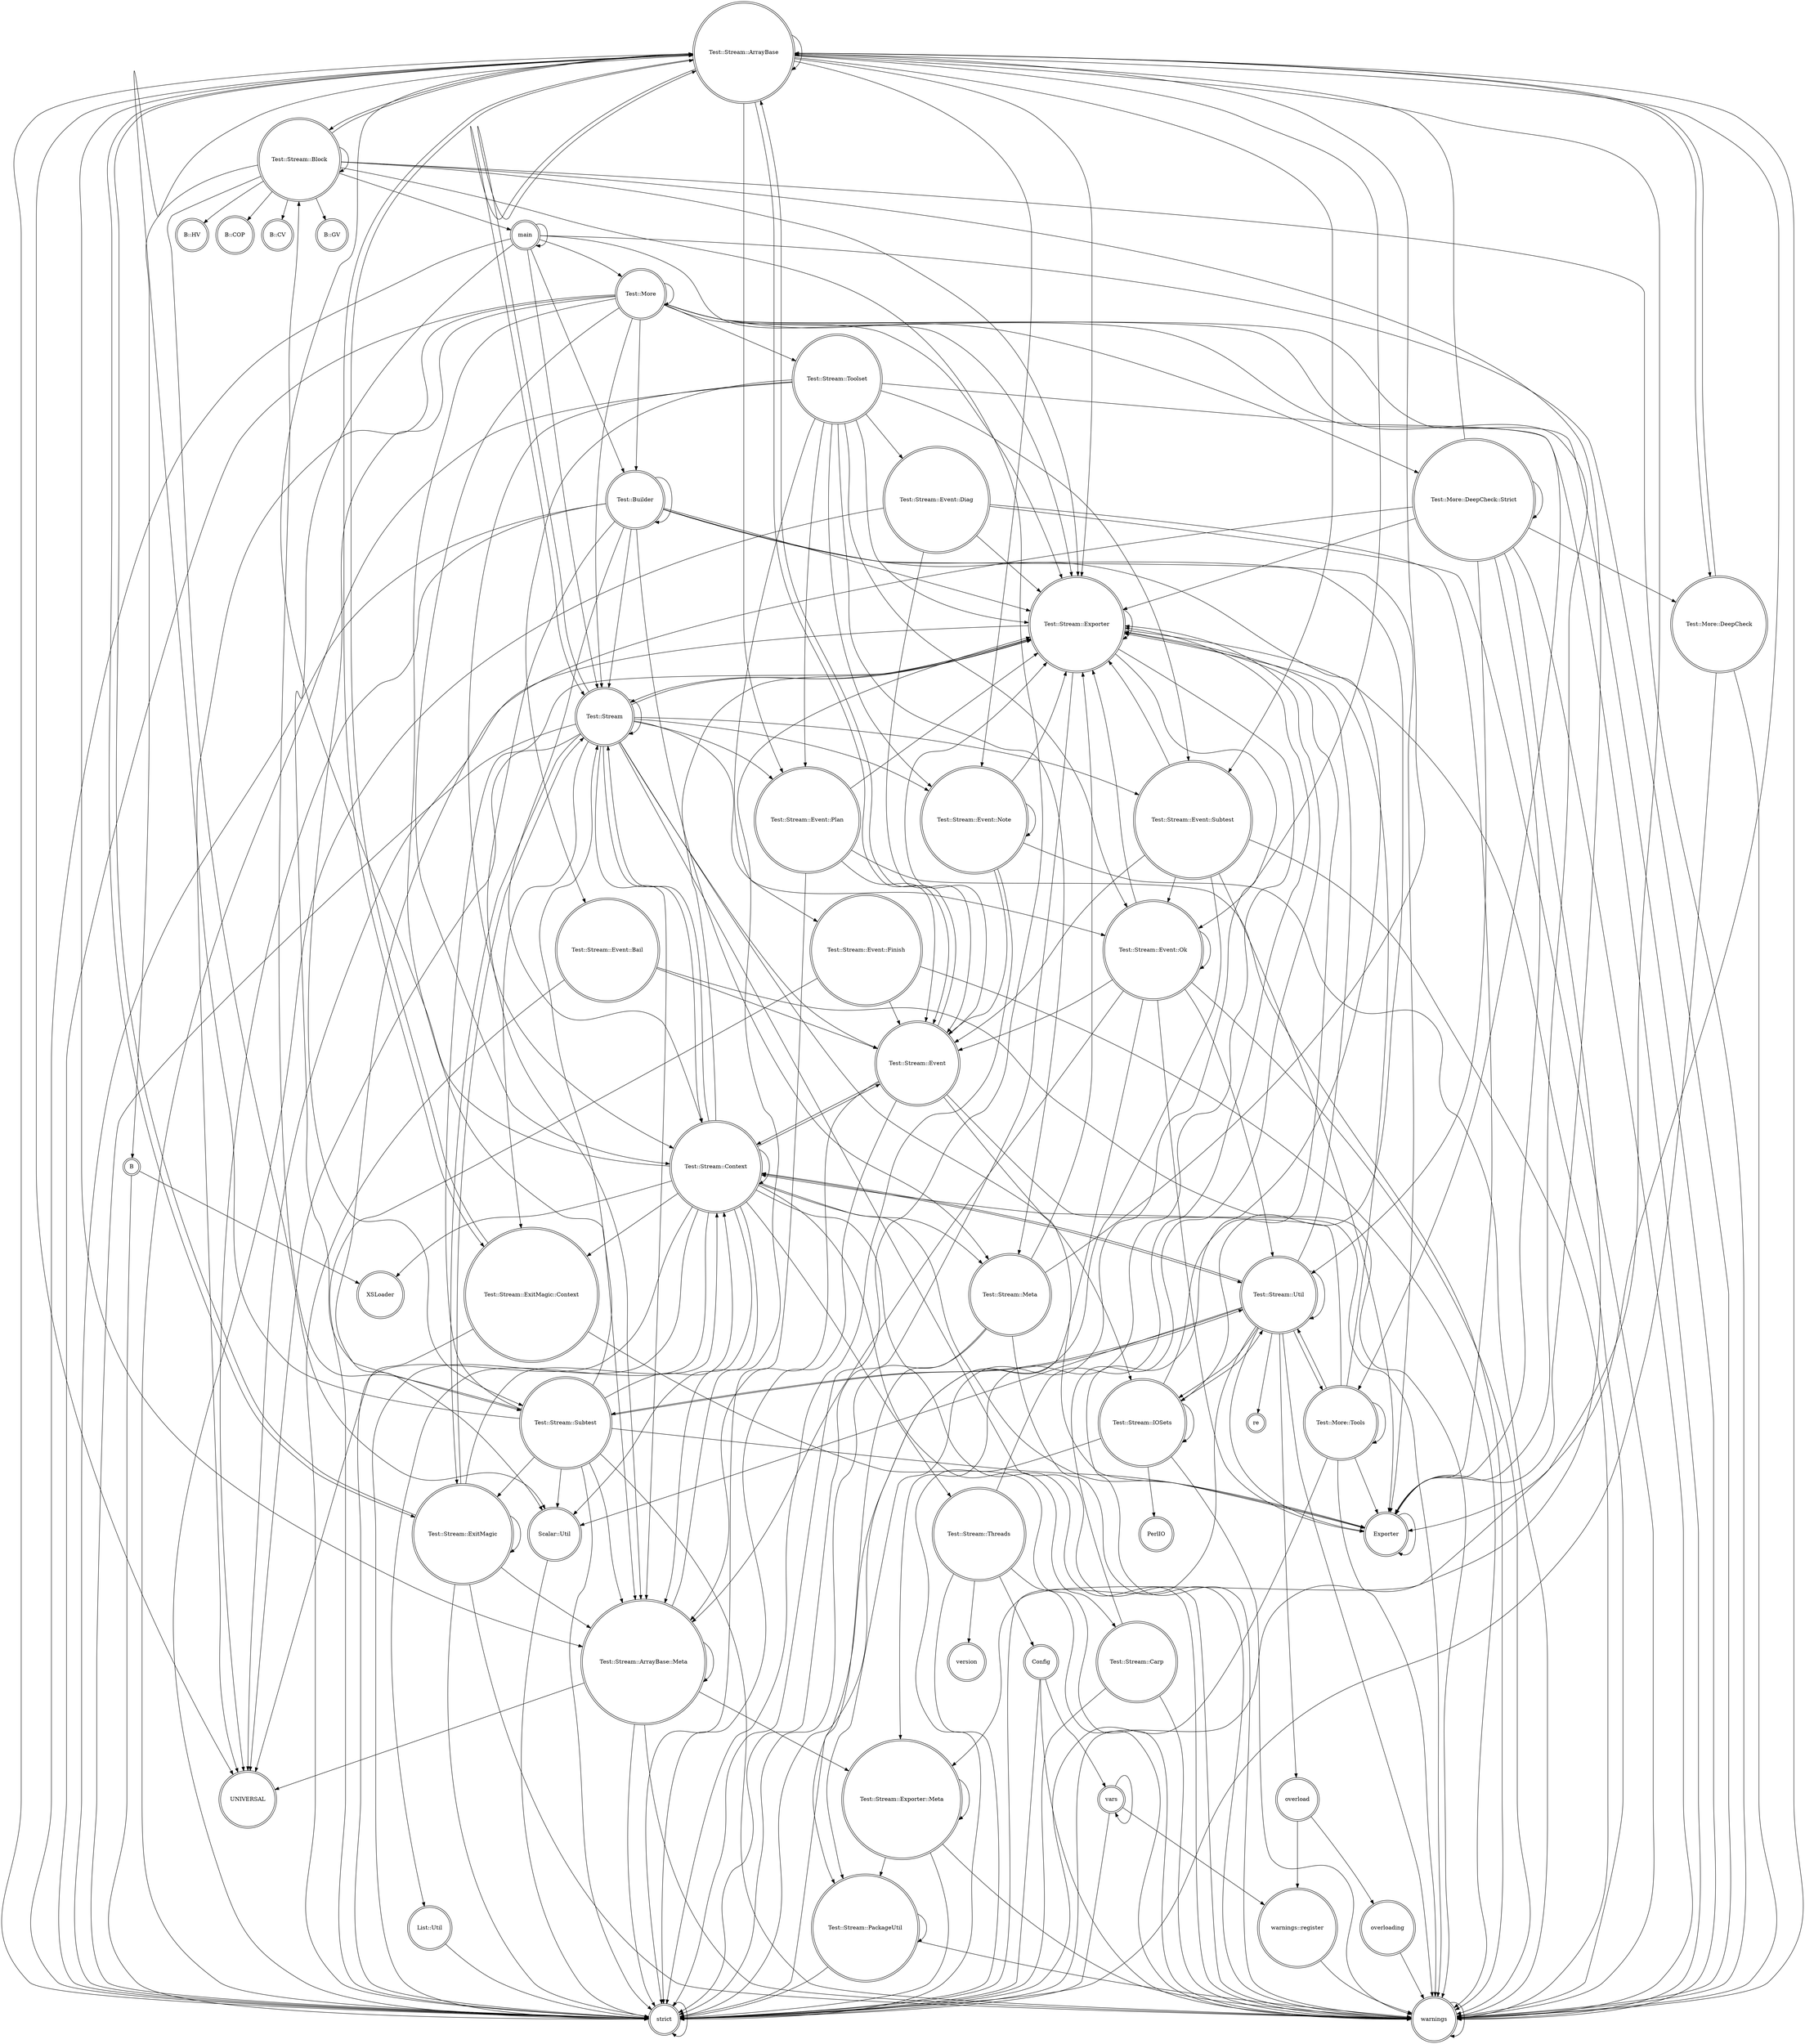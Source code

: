 digraph {
graph [overlap=false]
node [shape=doublecircle];
"Test::Stream::ArrayBase" -> "Test::Stream::Block";
"Test::Stream::Event" -> "strict";
"Test::Stream::IOSets" -> "Test::Stream::IOSets";
"Test::Stream::Event::Diag" -> "strict";
"Test::Stream::Exporter" -> "Test::Stream::Exporter::Meta";
"Test::Stream::Context" -> "UNIVERSAL";
"Test::Stream::Context" -> "Test::Stream::Context";
"Test::Stream::Carp" -> "warnings";
"Test::Stream::Context" -> "XSLoader";
"Test::Stream::Event::Plan" -> "strict";
"Test::Stream::Event::Note" -> "Test::Stream::Event::Note";
"Test::Stream::IOSets" -> "warnings";
"Test::Stream::ArrayBase::Meta" -> "Test::Stream::ArrayBase::Meta";
"main" -> "main";
"Test::More" -> "Test::Stream::Toolset";
"Test::Stream::Exporter" -> "UNIVERSAL";
"Test::More::Tools" -> "Test::Stream::Util";
"Test::Stream::Subtest" -> "Test::Stream";
"Test::Stream::Event::Bail" -> "Test::Stream::Event";
"Test::Stream::Toolset" -> "Test::Stream::Event::Ok";
"Test::Stream::Toolset" -> "Test::Stream::Event::Note";
"Test::Stream" -> "strict";
"Test::More::DeepCheck::Strict" -> "warnings";
"Test::More" -> "Test::Stream";
"Test::More" -> "Exporter";
"Test::Stream::Util" -> "strict";
"Test::Stream::Util" -> "Test::Stream::Subtest";
"Test::Stream::Event::Ok" -> "Test::Stream::Util";
"main" -> "warnings";
"Test::Stream" -> "Test::Stream::ArrayBase::Meta";
"Test::Stream::IOSets" -> "Test::Stream::Util";
"Test::More" -> "Test::More";
"Config" -> "vars";
"Test::Stream::Threads" -> "version";
"Test::Builder" -> "Test::Stream::Exporter";
"Test::Stream::Event::Finish" -> "warnings";
"Test::Stream::Context" -> "warnings";
"Test::Builder" -> "Test::Stream::Meta";
"Test::More" -> "UNIVERSAL";
"main" -> "Test::Stream";
"Test::More" -> "Test::Stream::ArrayBase::Meta";
"Test::Stream::Event::Ok" -> "Test::Stream::ArrayBase::Meta";
"Test::Stream::Event::Ok" -> "Exporter";
"Test::Stream" -> "Test::Stream::Event::Ok";
"Test::Stream::Toolset" -> "Test::Stream::Event::Plan";
"Test::Stream::ExitMagic::Context" -> "warnings";
"Test::Stream::ExitMagic" -> "Test::Stream";
"Test::Stream::IOSets" -> "PerlIO";
"Test::Stream::Toolset" -> "Test::Stream::Event::Subtest";
"Test::Stream" -> "Test::Stream";
"Test::Stream::Block" -> "Test::Stream::ArrayBase";
"Test::Stream::Util" -> "overload";
"Test::Stream::Event::Plan" -> "Test::Stream::Event";
"Test::More" -> "Test::Stream::Exporter";
"Test::More::DeepCheck::Strict" -> "Test::More::DeepCheck";
"Test::Stream::Toolset" -> "strict";
"Test::Stream::Block" -> "main";
"Test::Stream::Subtest" -> "strict";
"vars" -> "vars";
"Test::Stream::ArrayBase::Meta" -> "strict";
"Test::Stream::Threads" -> "strict";
"Test::Stream::Context" -> "Test::Stream::ArrayBase::Meta";
"Test::Stream::Event::Subtest" -> "Exporter";
"Test::Stream::Event::Ok" -> "Test::Stream::Exporter";
"Test::Stream" -> "Test::Stream::Exporter";
"Test::Stream::ArrayBase" -> "Test::Stream::Event::Plan";
"Test::Builder" -> "Exporter";
"Test::Stream::Event" -> "Test::Stream::ArrayBase";
"Test::More" -> "Test::Builder";
"Test::Stream::Threads" -> "Test::Stream::Exporter";
"Config" -> "strict";
"Test::Stream::Block" -> "B::CV";
"Test::Stream::ArrayBase" -> "Test::Stream::Exporter";
"B" -> "strict";
"Test::Stream::Event" -> "Exporter";
"Test::Stream::Block" -> "B::GV";
"Test::Stream::Threads" -> "warnings";
"Test::Stream::Event" -> "Test::Stream::ArrayBase::Meta";
"Exporter" -> "Exporter";
"Test::Stream::ArrayBase" -> "Exporter";
"Test::Stream::Event::Note" -> "strict";
"Test::Stream::Subtest" -> "Test::Stream::ArrayBase::Meta";
"Test::More::DeepCheck::Strict" -> "Test::Stream::ArrayBase";
"Test::Stream::Block" -> "Test::Stream::Block";
"Test::Stream::Event::Subtest" -> "strict";
"Test::Stream::Toolset" -> "warnings";
"Test::Stream::ArrayBase" -> "Test::Stream::Event";
"Test::Stream::Subtest" -> "Test::Stream::ArrayBase";
"strict" -> "strict";
"Test::Stream" -> "Test::Stream::ExitMagic";
"Test::Stream::ExitMagic" -> "strict";
"Test::Stream" -> "warnings";
"Test::Stream::ArrayBase" -> "Test::Stream::ArrayBase";
"Test::More" -> "Test::Stream::Subtest";
"Test::More::DeepCheck" -> "warnings";
"Test::Stream::Toolset" -> "Test::Stream::Event::Bail";
"Test::More::DeepCheck::Strict" -> "Test::More::DeepCheck::Strict";
"List::Util" -> "strict";
"Test::Builder" -> "Test::Stream";
"Test::Stream::Subtest" -> "Scalar::Util";
"Test::Stream::ExitMagic" -> "Test::Stream::ArrayBase::Meta";
"Test::Stream" -> "Test::Stream::ArrayBase";
"main" -> "Test::Builder";
"Test::Stream::Event::Note" -> "Test::Stream::Exporter";
"Test::Stream::Toolset" -> "Test::Stream::Meta";
"Test::Stream::Block" -> "B::HV";
"Config" -> "warnings";
"Test::Stream::ArrayBase::Meta" -> "Test::Stream::Exporter::Meta";
"Test::Stream::Subtest" -> "Test::Stream::Context";
"Test::Stream::Context" -> "Exporter";
"Test::Stream::ArrayBase" -> "Test::Stream::Event::Ok";
"main" -> "Test::Stream::Exporter";
"Test::Stream::Util" -> "Test::Stream::Util";
"Test::Stream::Carp" -> "strict";
"Test::Stream::Event::Ok" -> "Test::Stream::Event::Ok";
"Test::Stream" -> "Test::Stream::Context";
"Test::Stream::ArrayBase" -> "Test::Stream::ExitMagic";
"Test::Stream::Toolset" -> "Test::Stream::Event::Finish";
"Test::Stream::Event::Ok" -> "strict";
"Test::Stream::Exporter" -> "warnings";
"Test::Stream::Context" -> "Test::Stream::Threads";
"Test::Stream::ExitMagic" -> "Test::Stream::Context";
"Test::More::DeepCheck::Strict" -> "Test::Stream::Exporter";
"Test::Stream" -> "UNIVERSAL";
"Test::Stream::Util" -> "Exporter";
"Test::Stream" -> "Test::Stream::Event";
"overload" -> "overloading";
"Test::Stream::Event::Note" -> "Test::Stream::Event";
"Test::Stream::Block" -> "warnings";
"Test::Stream::ArrayBase" -> "warnings";
"Test::Stream::Event::Ok" -> "warnings";
"Test::Stream::Block" -> "B";
"Test::Builder" -> "UNIVERSAL";
"Test::Stream::Event::Subtest" -> "warnings";
"Test::Stream::Block" -> "Scalar::Util";
"Test::Stream::Util" -> "warnings";
"main" -> "Test::More";
"Test::Stream::Meta" -> "strict";
"Test::Stream::Meta" -> "warnings";
"Test::Stream::Exporter" -> "Test::Stream";
"Test::Stream::Context" -> "Test::Stream::Exporter";
"Test::Stream::Subtest" -> "Exporter";
"Test::Stream::Util" -> "Test::Stream::Exporter";
"Test::Stream::ExitMagic" -> "Test::Stream::ExitMagic";
"Test::Stream::Context" -> "Scalar::Util";
"Test::Stream::ExitMagic::Context" -> "strict";
"Test::Stream::ArrayBase::Meta" -> "warnings";
"Test::Stream::Carp" -> "Test::Stream::Exporter";
"Test::Stream::Context" -> "Test::Stream";
"Test::Builder" -> "Test::Builder";
"Test::Builder" -> "Test::Stream::Context";
"Test::Stream::Meta" -> "Test::Stream::Exporter";
"Test::Stream::ArrayBase" -> "Test::Stream::Exporter::Meta";
"Test::More::Tools" -> "strict";
"Test::Stream::Event" -> "Test::Stream::Exporter";
"Test::Stream::PackageUtil" -> "warnings";
"Test::Stream::ArrayBase" -> "Test::Stream";
"Test::Stream::Event::Diag" -> "Test::Stream::Event";
"Test::More::Tools" -> "Exporter";
"Test::Stream::Context" -> "Test::Stream::Carp";
"Test::Stream" -> "Test::Stream::IOSets";
"warnings" -> "warnings";
"Test::Stream::Event" -> "warnings";
"Test::Stream::Event::Finish" -> "strict";
"Test::Stream::ArrayBase" -> "UNIVERSAL";
"B" -> "XSLoader";
"Test::More::Tools" -> "Test::Stream::Exporter";
"Test::Stream::Util" -> "re";
"Test::Builder" -> "Test::Stream::ArrayBase::Meta";
"Test::Stream::Context" -> "strict";
"warnings::register" -> "warnings";
"Test::Stream::ExitMagic" -> "Test::Stream::ArrayBase";
"Test::Stream::Exporter::Meta" -> "warnings";
"Test::Stream::ArrayBase" -> "Test::Stream::Event::Note";
"Test::Stream::Exporter::Meta" -> "strict";
"Test::Stream::Event::Subtest" -> "Test::Stream::Exporter";
"Test::More::DeepCheck::Strict" -> "Test::Stream::Util";
"Test::Stream::Event::Diag" -> "Test::Stream::Exporter";
"Test::Stream::Util" -> "Scalar::Util";
"main" -> "strict";
"Test::Stream::Exporter" -> "Test::Stream::PackageUtil";
"Test::Stream::Event::Bail" -> "strict";
"Test::More::Tools" -> "Test::Stream::Context";
"Test::Stream::Toolset" -> "Test::Stream::Exporter";
"Test::Stream::Exporter" -> "Test::Stream::Exporter";
"Test::Stream::Event::Diag" -> "warnings";
"overloading" -> "warnings";
"Test::More" -> "Test::More::Tools";
"Test::More::Tools" -> "Test::More::Tools";
"Test::Stream::ArrayBase::Meta" -> "Test::Stream::Exporter";
"Test::Stream::Event::Plan" -> "Test::Stream::Exporter";
"Test::Stream::Event::Note" -> "warnings";
"Test::Stream::Meta" -> "Test::Stream::ArrayBase";
"Test::Stream::Context" -> "Test::Stream::ExitMagic::Context";
"Test::Stream::Event::Plan" -> "warnings";
"Test::Stream::Threads" -> "Config";
"Test::Stream::Context" -> "List::Util";
"Test::Stream::Subtest" -> "Test::Stream::Exporter";
"Test::Stream::Exporter" -> "strict";
"Test::Stream" -> "Test::Stream::Event::Plan";
"Test::Stream::Toolset" -> "Test::Stream::Context";
"Test::Stream::PackageUtil" -> "Test::Stream::PackageUtil";
"Test::Stream::ArrayBase" -> "Test::More::DeepCheck";
"Test::More" -> "Test::Stream::Context";
"Test::Stream::Util" -> "Test::Stream::IOSets";
"overload" -> "warnings::register";
"Test::More::Tools" -> "warnings";
"Test::Stream::ExitMagic" -> "warnings";
"Test::Stream::ExitMagic::Context" -> "Test::Stream::ArrayBase";
"Test::More" -> "warnings";
"Test::More" -> "Test::More::DeepCheck::Strict";
"Test::Stream::Block" -> "Test::Stream::Exporter";
"Test::More::DeepCheck::Strict" -> "Exporter";
"main" -> "Test::Stream::Subtest";
"Test::More::DeepCheck::Strict" -> "strict";
"Test::Stream::Subtest" -> "Test::Stream::Util";
"Test::Stream::Event" -> "Test::Stream::Context";
"Test::Stream" -> "Test::Stream::Event::Subtest";
"Test::Stream::Event::Finish" -> "Test::Stream::Event";
"Test::More::DeepCheck" -> "Test::Stream::ArrayBase";
"Test::Stream::ArrayBase" -> "Test::Stream::Event::Subtest";
"Test::Stream::Subtest" -> "Test::Stream::ExitMagic";
"Test::More::DeepCheck" -> "strict";
"Test::Stream::Block" -> "B::COP";
"Test::Stream::Util" -> "Test::More::Tools";
"Test::Stream::Context" -> "Test::Stream::Event";
"Test::Stream::PackageUtil" -> "strict";
"Test::Stream::Event::Subtest" -> "Test::Stream::Event::Ok";
"Test::Stream::Exporter::Meta" -> "Test::Stream::Exporter::Meta";
"Test::Stream::Context" -> "Test::Stream::Util";
"Test::Stream::Context" -> "Test::Stream::ArrayBase";
"Test::Stream::IOSets" -> "strict";
"Test::More::DeepCheck::Strict" -> "Scalar::Util";
"Test::Stream::Subtest" -> "Test::Stream::Block";
"Test::Stream::IOSets" -> "Test::Stream::Exporter";
"Test::Stream::Block" -> "strict";
"Test::Builder" -> "strict";
"Test::Stream::Exporter::Meta" -> "Test::Stream::PackageUtil";
"Test::Stream::Meta" -> "Test::Stream::PackageUtil";
"vars" -> "warnings::register";
"Test::More" -> "strict";
"Test::Stream" -> "Test::Stream::ExitMagic::Context";
"Test::Stream::Subtest" -> "warnings";
"Test::Stream::Event::Bail" -> "warnings";
"Test::Stream::ArrayBase" -> "Test::Stream::ArrayBase::Meta";
"Test::Stream" -> "Test::Stream::Event::Note";
"Test::Stream::ArrayBase" -> "strict";
"Test::Stream::ArrayBase::Meta" -> "UNIVERSAL";
"Test::Stream::Event::Ok" -> "Test::Stream::Event";
"Test::Builder" -> "Test::Stream::IOSets";
"Test::Stream::Block" -> "Exporter";
"Test::Builder" -> "warnings";
"Test::Stream::ArrayBase" -> "Test::Stream::ExitMagic::Context";
"Test::Stream::Toolset" -> "Test::Stream::Event::Diag";
"Test::Stream::Event::Subtest" -> "Test::Stream::Event";
"vars" -> "strict";
"Test::Stream::Event::Diag" -> "Exporter";
"Test::Stream::Util" -> "Test::Stream::Context";
"Test::Stream::Context" -> "Test::Stream::Meta";
"Scalar::Util" -> "strict";
}
